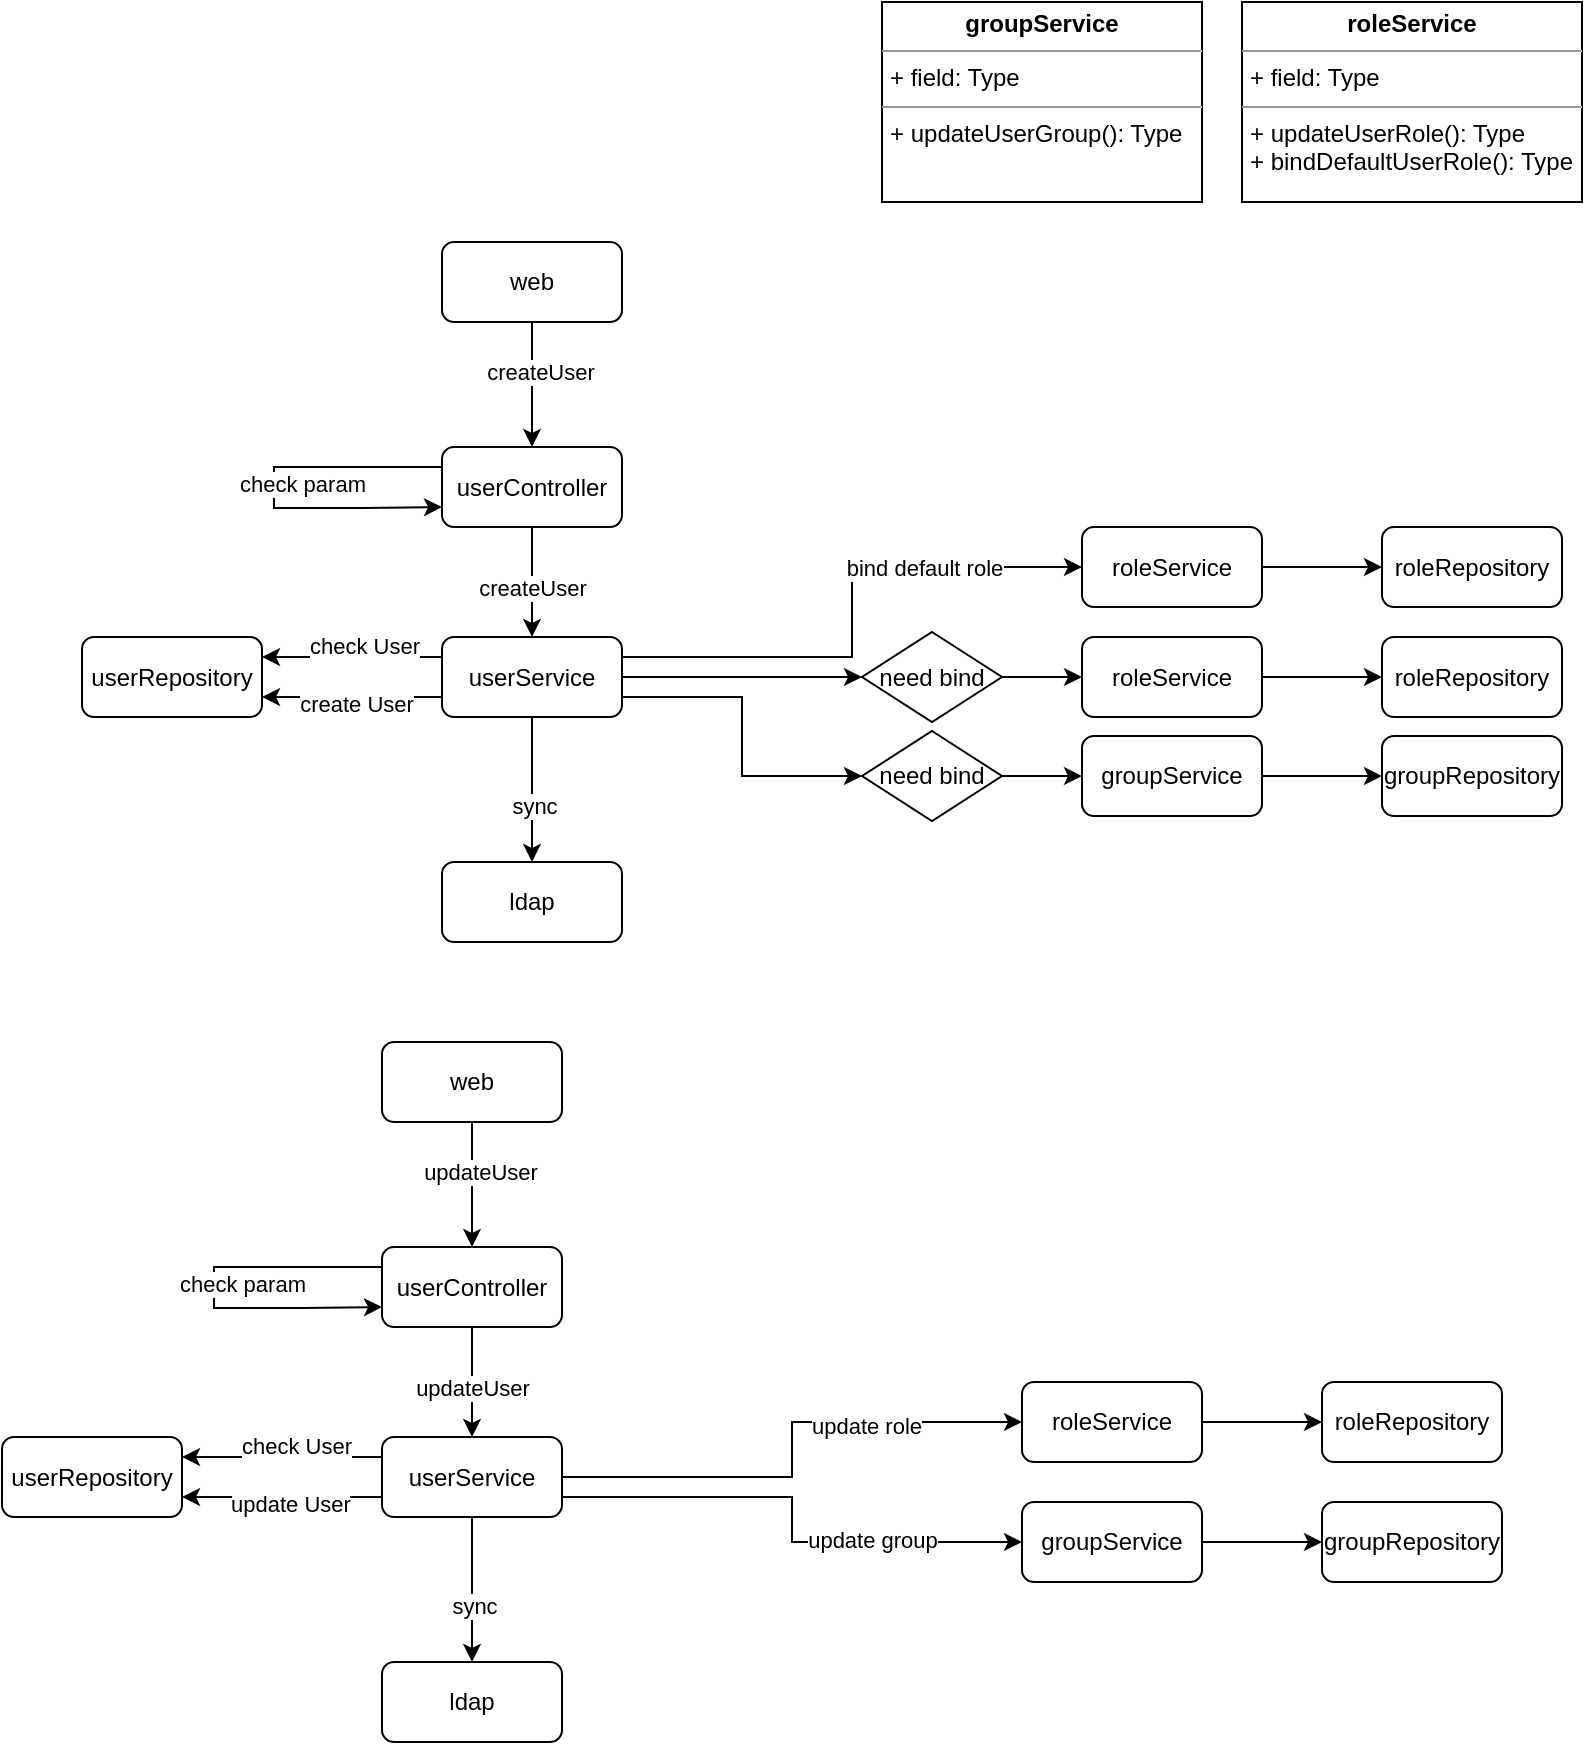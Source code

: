 <mxfile version="16.2.2" type="github">
  <diagram id="Lecb5YTUXgQ9bfZf-A8x" name="Page-1">
    <mxGraphModel dx="1132" dy="634" grid="1" gridSize="10" guides="1" tooltips="1" connect="1" arrows="1" fold="1" page="1" pageScale="1" pageWidth="827" pageHeight="1169" math="0" shadow="0">
      <root>
        <mxCell id="0" />
        <mxCell id="1" parent="0" />
        <mxCell id="Gfb8r4W2IXasRSdZ64gj-90" value="" style="group" vertex="1" connectable="0" parent="1">
          <mxGeometry x="50" y="130" width="740" height="350" as="geometry" />
        </mxCell>
        <mxCell id="Gfb8r4W2IXasRSdZ64gj-1" value="web" style="rounded=1;whiteSpace=wrap;html=1;" vertex="1" parent="Gfb8r4W2IXasRSdZ64gj-90">
          <mxGeometry x="180" width="90" height="40" as="geometry" />
        </mxCell>
        <mxCell id="Gfb8r4W2IXasRSdZ64gj-68" style="edgeStyle=orthogonalEdgeStyle;rounded=0;orthogonalLoop=1;jettySize=auto;html=1;exitX=0;exitY=0.25;exitDx=0;exitDy=0;entryX=0;entryY=0.75;entryDx=0;entryDy=0;" edge="1" parent="Gfb8r4W2IXasRSdZ64gj-90" source="Gfb8r4W2IXasRSdZ64gj-2" target="Gfb8r4W2IXasRSdZ64gj-2">
          <mxGeometry relative="1" as="geometry">
            <mxPoint x="140" y="110" as="targetPoint" />
            <mxPoint x="95" y="110" as="sourcePoint" />
            <Array as="points">
              <mxPoint x="96" y="113" />
              <mxPoint x="96" y="133" />
              <mxPoint x="140" y="133" />
            </Array>
          </mxGeometry>
        </mxCell>
        <mxCell id="Gfb8r4W2IXasRSdZ64gj-69" value="check param" style="edgeLabel;html=1;align=center;verticalAlign=middle;resizable=0;points=[];" vertex="1" connectable="0" parent="Gfb8r4W2IXasRSdZ64gj-68">
          <mxGeometry x="-0.204" y="-3" relative="1" as="geometry">
            <mxPoint x="5" y="11" as="offset" />
          </mxGeometry>
        </mxCell>
        <mxCell id="Gfb8r4W2IXasRSdZ64gj-2" value="userController" style="rounded=1;whiteSpace=wrap;html=1;" vertex="1" parent="Gfb8r4W2IXasRSdZ64gj-90">
          <mxGeometry x="180" y="102.5" width="90" height="40" as="geometry" />
        </mxCell>
        <mxCell id="Gfb8r4W2IXasRSdZ64gj-3" style="edgeStyle=orthogonalEdgeStyle;rounded=0;orthogonalLoop=1;jettySize=auto;html=1;exitX=0.5;exitY=1;exitDx=0;exitDy=0;entryX=0.5;entryY=0;entryDx=0;entryDy=0;" edge="1" parent="Gfb8r4W2IXasRSdZ64gj-90" source="Gfb8r4W2IXasRSdZ64gj-1" target="Gfb8r4W2IXasRSdZ64gj-2">
          <mxGeometry relative="1" as="geometry" />
        </mxCell>
        <mxCell id="Gfb8r4W2IXasRSdZ64gj-4" value="createUser" style="edgeLabel;html=1;align=center;verticalAlign=middle;resizable=0;points=[];" vertex="1" connectable="0" parent="Gfb8r4W2IXasRSdZ64gj-3">
          <mxGeometry x="-0.21" relative="1" as="geometry">
            <mxPoint x="4" as="offset" />
          </mxGeometry>
        </mxCell>
        <mxCell id="Gfb8r4W2IXasRSdZ64gj-5" value="userService" style="rounded=1;whiteSpace=wrap;html=1;" vertex="1" parent="Gfb8r4W2IXasRSdZ64gj-90">
          <mxGeometry x="180" y="197.5" width="90" height="40" as="geometry" />
        </mxCell>
        <mxCell id="Gfb8r4W2IXasRSdZ64gj-6" style="edgeStyle=orthogonalEdgeStyle;rounded=0;orthogonalLoop=1;jettySize=auto;html=1;exitX=0.5;exitY=1;exitDx=0;exitDy=0;" edge="1" parent="Gfb8r4W2IXasRSdZ64gj-90" source="Gfb8r4W2IXasRSdZ64gj-2" target="Gfb8r4W2IXasRSdZ64gj-5">
          <mxGeometry relative="1" as="geometry" />
        </mxCell>
        <mxCell id="Gfb8r4W2IXasRSdZ64gj-10" value="createUser" style="edgeLabel;html=1;align=center;verticalAlign=middle;resizable=0;points=[];" vertex="1" connectable="0" parent="Gfb8r4W2IXasRSdZ64gj-6">
          <mxGeometry x="0.226" y="-3" relative="1" as="geometry">
            <mxPoint x="3" y="-3" as="offset" />
          </mxGeometry>
        </mxCell>
        <mxCell id="Gfb8r4W2IXasRSdZ64gj-11" value="userRepository" style="rounded=1;whiteSpace=wrap;html=1;" vertex="1" parent="Gfb8r4W2IXasRSdZ64gj-90">
          <mxGeometry y="197.5" width="90" height="40" as="geometry" />
        </mxCell>
        <mxCell id="Gfb8r4W2IXasRSdZ64gj-18" style="edgeStyle=orthogonalEdgeStyle;rounded=0;orthogonalLoop=1;jettySize=auto;html=1;exitX=0;exitY=0.25;exitDx=0;exitDy=0;entryX=1;entryY=0.25;entryDx=0;entryDy=0;" edge="1" parent="Gfb8r4W2IXasRSdZ64gj-90" source="Gfb8r4W2IXasRSdZ64gj-5" target="Gfb8r4W2IXasRSdZ64gj-11">
          <mxGeometry relative="1" as="geometry">
            <mxPoint x="433" y="220" as="targetPoint" />
          </mxGeometry>
        </mxCell>
        <mxCell id="Gfb8r4W2IXasRSdZ64gj-19" value="check User" style="edgeLabel;html=1;align=center;verticalAlign=middle;resizable=0;points=[];" vertex="1" connectable="0" parent="Gfb8r4W2IXasRSdZ64gj-18">
          <mxGeometry x="-0.19" relative="1" as="geometry">
            <mxPoint x="-3" y="-6" as="offset" />
          </mxGeometry>
        </mxCell>
        <mxCell id="Gfb8r4W2IXasRSdZ64gj-20" style="edgeStyle=orthogonalEdgeStyle;rounded=0;orthogonalLoop=1;jettySize=auto;html=1;exitX=0;exitY=0.75;exitDx=0;exitDy=0;entryX=1;entryY=0.75;entryDx=0;entryDy=0;" edge="1" parent="Gfb8r4W2IXasRSdZ64gj-90" source="Gfb8r4W2IXasRSdZ64gj-5" target="Gfb8r4W2IXasRSdZ64gj-11">
          <mxGeometry relative="1" as="geometry" />
        </mxCell>
        <mxCell id="Gfb8r4W2IXasRSdZ64gj-21" value="create User" style="edgeLabel;html=1;align=center;verticalAlign=middle;resizable=0;points=[];" vertex="1" connectable="0" parent="Gfb8r4W2IXasRSdZ64gj-20">
          <mxGeometry x="-0.35" y="-2" relative="1" as="geometry">
            <mxPoint x="-14" y="5" as="offset" />
          </mxGeometry>
        </mxCell>
        <mxCell id="Gfb8r4W2IXasRSdZ64gj-24" value="roleService" style="rounded=1;whiteSpace=wrap;html=1;" vertex="1" parent="Gfb8r4W2IXasRSdZ64gj-90">
          <mxGeometry x="500" y="142.5" width="90" height="40" as="geometry" />
        </mxCell>
        <mxCell id="Gfb8r4W2IXasRSdZ64gj-79" style="edgeStyle=orthogonalEdgeStyle;rounded=0;orthogonalLoop=1;jettySize=auto;html=1;exitX=1;exitY=0.25;exitDx=0;exitDy=0;entryX=0;entryY=0.5;entryDx=0;entryDy=0;" edge="1" parent="Gfb8r4W2IXasRSdZ64gj-90" source="Gfb8r4W2IXasRSdZ64gj-5" target="Gfb8r4W2IXasRSdZ64gj-24">
          <mxGeometry relative="1" as="geometry" />
        </mxCell>
        <mxCell id="Gfb8r4W2IXasRSdZ64gj-83" value="bind default role" style="edgeLabel;html=1;align=center;verticalAlign=middle;resizable=0;points=[];" vertex="1" connectable="0" parent="Gfb8r4W2IXasRSdZ64gj-79">
          <mxGeometry x="0.422" relative="1" as="geometry">
            <mxPoint as="offset" />
          </mxGeometry>
        </mxCell>
        <mxCell id="Gfb8r4W2IXasRSdZ64gj-46" value="ldap" style="rounded=1;whiteSpace=wrap;html=1;" vertex="1" parent="Gfb8r4W2IXasRSdZ64gj-90">
          <mxGeometry x="180" y="310" width="90" height="40" as="geometry" />
        </mxCell>
        <mxCell id="Gfb8r4W2IXasRSdZ64gj-74" style="edgeStyle=orthogonalEdgeStyle;rounded=0;orthogonalLoop=1;jettySize=auto;html=1;exitX=0.5;exitY=1;exitDx=0;exitDy=0;" edge="1" parent="Gfb8r4W2IXasRSdZ64gj-90" source="Gfb8r4W2IXasRSdZ64gj-5" target="Gfb8r4W2IXasRSdZ64gj-46">
          <mxGeometry relative="1" as="geometry">
            <Array as="points">
              <mxPoint x="225" y="280" />
              <mxPoint x="225" y="280" />
            </Array>
          </mxGeometry>
        </mxCell>
        <mxCell id="Gfb8r4W2IXasRSdZ64gj-76" value="sync" style="edgeLabel;html=1;align=center;verticalAlign=middle;resizable=0;points=[];" vertex="1" connectable="0" parent="Gfb8r4W2IXasRSdZ64gj-74">
          <mxGeometry x="0.223" y="1" relative="1" as="geometry">
            <mxPoint as="offset" />
          </mxGeometry>
        </mxCell>
        <mxCell id="Gfb8r4W2IXasRSdZ64gj-52" value="groupService" style="rounded=1;whiteSpace=wrap;html=1;" vertex="1" parent="Gfb8r4W2IXasRSdZ64gj-90">
          <mxGeometry x="500" y="247" width="90" height="40" as="geometry" />
        </mxCell>
        <mxCell id="Gfb8r4W2IXasRSdZ64gj-53" value="roleService" style="rounded=1;whiteSpace=wrap;html=1;" vertex="1" parent="Gfb8r4W2IXasRSdZ64gj-90">
          <mxGeometry x="500" y="197.5" width="90" height="40" as="geometry" />
        </mxCell>
        <mxCell id="Gfb8r4W2IXasRSdZ64gj-80" style="edgeStyle=orthogonalEdgeStyle;rounded=0;orthogonalLoop=1;jettySize=auto;html=1;exitX=1;exitY=0.5;exitDx=0;exitDy=0;entryX=0;entryY=0.5;entryDx=0;entryDy=0;" edge="1" parent="Gfb8r4W2IXasRSdZ64gj-90" source="Gfb8r4W2IXasRSdZ64gj-59" target="Gfb8r4W2IXasRSdZ64gj-53">
          <mxGeometry relative="1" as="geometry" />
        </mxCell>
        <mxCell id="Gfb8r4W2IXasRSdZ64gj-59" value="need bind" style="rhombus;whiteSpace=wrap;html=1;" vertex="1" parent="Gfb8r4W2IXasRSdZ64gj-90">
          <mxGeometry x="390" y="195" width="70" height="45" as="geometry" />
        </mxCell>
        <mxCell id="Gfb8r4W2IXasRSdZ64gj-81" style="edgeStyle=orthogonalEdgeStyle;rounded=0;orthogonalLoop=1;jettySize=auto;html=1;exitX=1;exitY=0.5;exitDx=0;exitDy=0;entryX=0;entryY=0.5;entryDx=0;entryDy=0;" edge="1" parent="Gfb8r4W2IXasRSdZ64gj-90" source="Gfb8r4W2IXasRSdZ64gj-5" target="Gfb8r4W2IXasRSdZ64gj-59">
          <mxGeometry relative="1" as="geometry" />
        </mxCell>
        <mxCell id="Gfb8r4W2IXasRSdZ64gj-66" style="edgeStyle=orthogonalEdgeStyle;rounded=0;orthogonalLoop=1;jettySize=auto;html=1;exitX=1;exitY=0.5;exitDx=0;exitDy=0;" edge="1" parent="Gfb8r4W2IXasRSdZ64gj-90" source="Gfb8r4W2IXasRSdZ64gj-64" target="Gfb8r4W2IXasRSdZ64gj-52">
          <mxGeometry relative="1" as="geometry" />
        </mxCell>
        <mxCell id="Gfb8r4W2IXasRSdZ64gj-64" value="need bind" style="rhombus;whiteSpace=wrap;html=1;" vertex="1" parent="Gfb8r4W2IXasRSdZ64gj-90">
          <mxGeometry x="390" y="244.5" width="70" height="45" as="geometry" />
        </mxCell>
        <mxCell id="Gfb8r4W2IXasRSdZ64gj-82" style="edgeStyle=orthogonalEdgeStyle;rounded=0;orthogonalLoop=1;jettySize=auto;html=1;exitX=1;exitY=0.75;exitDx=0;exitDy=0;entryX=0;entryY=0.5;entryDx=0;entryDy=0;" edge="1" parent="Gfb8r4W2IXasRSdZ64gj-90" source="Gfb8r4W2IXasRSdZ64gj-5" target="Gfb8r4W2IXasRSdZ64gj-64">
          <mxGeometry relative="1" as="geometry" />
        </mxCell>
        <mxCell id="Gfb8r4W2IXasRSdZ64gj-84" value="roleRepository" style="rounded=1;whiteSpace=wrap;html=1;" vertex="1" parent="Gfb8r4W2IXasRSdZ64gj-90">
          <mxGeometry x="650" y="142.5" width="90" height="40" as="geometry" />
        </mxCell>
        <mxCell id="Gfb8r4W2IXasRSdZ64gj-85" style="edgeStyle=orthogonalEdgeStyle;rounded=0;orthogonalLoop=1;jettySize=auto;html=1;exitX=1;exitY=0.5;exitDx=0;exitDy=0;entryX=0;entryY=0.5;entryDx=0;entryDy=0;" edge="1" parent="Gfb8r4W2IXasRSdZ64gj-90" source="Gfb8r4W2IXasRSdZ64gj-24" target="Gfb8r4W2IXasRSdZ64gj-84">
          <mxGeometry relative="1" as="geometry">
            <Array as="points">
              <mxPoint x="620" y="163" />
              <mxPoint x="620" y="163" />
            </Array>
          </mxGeometry>
        </mxCell>
        <mxCell id="Gfb8r4W2IXasRSdZ64gj-86" value="roleRepository" style="rounded=1;whiteSpace=wrap;html=1;" vertex="1" parent="Gfb8r4W2IXasRSdZ64gj-90">
          <mxGeometry x="650" y="197.5" width="90" height="40" as="geometry" />
        </mxCell>
        <mxCell id="Gfb8r4W2IXasRSdZ64gj-87" style="edgeStyle=orthogonalEdgeStyle;rounded=0;orthogonalLoop=1;jettySize=auto;html=1;exitX=1;exitY=0.5;exitDx=0;exitDy=0;entryX=0;entryY=0.5;entryDx=0;entryDy=0;" edge="1" parent="Gfb8r4W2IXasRSdZ64gj-90" source="Gfb8r4W2IXasRSdZ64gj-53" target="Gfb8r4W2IXasRSdZ64gj-86">
          <mxGeometry relative="1" as="geometry" />
        </mxCell>
        <mxCell id="Gfb8r4W2IXasRSdZ64gj-88" value="groupRepository" style="rounded=1;whiteSpace=wrap;html=1;" vertex="1" parent="Gfb8r4W2IXasRSdZ64gj-90">
          <mxGeometry x="650" y="247" width="90" height="40" as="geometry" />
        </mxCell>
        <mxCell id="Gfb8r4W2IXasRSdZ64gj-89" style="edgeStyle=orthogonalEdgeStyle;rounded=0;orthogonalLoop=1;jettySize=auto;html=1;exitX=1;exitY=0.5;exitDx=0;exitDy=0;" edge="1" parent="Gfb8r4W2IXasRSdZ64gj-90" source="Gfb8r4W2IXasRSdZ64gj-52" target="Gfb8r4W2IXasRSdZ64gj-88">
          <mxGeometry relative="1" as="geometry" />
        </mxCell>
        <mxCell id="Gfb8r4W2IXasRSdZ64gj-91" value="&lt;p style=&quot;margin: 0px ; margin-top: 4px ; text-align: center&quot;&gt;&lt;b&gt;groupService&lt;/b&gt;&lt;/p&gt;&lt;hr size=&quot;1&quot;&gt;&lt;p style=&quot;margin: 0px ; margin-left: 4px&quot;&gt;+ field: Type&lt;/p&gt;&lt;hr size=&quot;1&quot;&gt;&lt;p style=&quot;margin: 0px ; margin-left: 4px&quot;&gt;+ updateUserGroup(): Type&lt;/p&gt;" style="verticalAlign=top;align=left;overflow=fill;fontSize=12;fontFamily=Helvetica;html=1;" vertex="1" parent="1">
          <mxGeometry x="450" y="10" width="160" height="100" as="geometry" />
        </mxCell>
        <mxCell id="Gfb8r4W2IXasRSdZ64gj-50" value="&lt;p style=&quot;margin: 0px ; margin-top: 4px ; text-align: center&quot;&gt;&lt;b&gt;roleService&lt;/b&gt;&lt;/p&gt;&lt;hr size=&quot;1&quot;&gt;&lt;p style=&quot;margin: 0px ; margin-left: 4px&quot;&gt;+ field: Type&lt;/p&gt;&lt;hr size=&quot;1&quot;&gt;&lt;p style=&quot;margin: 0px ; margin-left: 4px&quot;&gt;+ updateUserRole(): Type&lt;/p&gt;&lt;p style=&quot;margin: 0px ; margin-left: 4px&quot;&gt;+ bindDefaultUserRole(): Type&lt;br&gt;&lt;/p&gt;" style="verticalAlign=top;align=left;overflow=fill;fontSize=12;fontFamily=Helvetica;html=1;" vertex="1" parent="1">
          <mxGeometry x="630" y="10" width="170" height="100" as="geometry" />
        </mxCell>
        <mxCell id="Gfb8r4W2IXasRSdZ64gj-130" value="" style="group" vertex="1" connectable="0" parent="1">
          <mxGeometry x="10" y="530" width="750" height="350" as="geometry" />
        </mxCell>
        <mxCell id="Gfb8r4W2IXasRSdZ64gj-93" value="web" style="rounded=1;whiteSpace=wrap;html=1;" vertex="1" parent="Gfb8r4W2IXasRSdZ64gj-130">
          <mxGeometry x="190" width="90" height="40" as="geometry" />
        </mxCell>
        <mxCell id="Gfb8r4W2IXasRSdZ64gj-94" style="edgeStyle=orthogonalEdgeStyle;rounded=0;orthogonalLoop=1;jettySize=auto;html=1;exitX=0;exitY=0.25;exitDx=0;exitDy=0;entryX=0;entryY=0.75;entryDx=0;entryDy=0;" edge="1" parent="Gfb8r4W2IXasRSdZ64gj-130" source="Gfb8r4W2IXasRSdZ64gj-96" target="Gfb8r4W2IXasRSdZ64gj-96">
          <mxGeometry relative="1" as="geometry">
            <mxPoint x="150" y="110" as="targetPoint" />
            <mxPoint x="105" y="110" as="sourcePoint" />
            <Array as="points">
              <mxPoint x="106" y="113" />
              <mxPoint x="106" y="133" />
              <mxPoint x="150" y="133" />
            </Array>
          </mxGeometry>
        </mxCell>
        <mxCell id="Gfb8r4W2IXasRSdZ64gj-95" value="check param" style="edgeLabel;html=1;align=center;verticalAlign=middle;resizable=0;points=[];" vertex="1" connectable="0" parent="Gfb8r4W2IXasRSdZ64gj-94">
          <mxGeometry x="-0.204" y="-3" relative="1" as="geometry">
            <mxPoint x="5" y="11" as="offset" />
          </mxGeometry>
        </mxCell>
        <mxCell id="Gfb8r4W2IXasRSdZ64gj-96" value="userController" style="rounded=1;whiteSpace=wrap;html=1;" vertex="1" parent="Gfb8r4W2IXasRSdZ64gj-130">
          <mxGeometry x="190" y="102.5" width="90" height="40" as="geometry" />
        </mxCell>
        <mxCell id="Gfb8r4W2IXasRSdZ64gj-97" style="edgeStyle=orthogonalEdgeStyle;rounded=0;orthogonalLoop=1;jettySize=auto;html=1;exitX=0.5;exitY=1;exitDx=0;exitDy=0;entryX=0.5;entryY=0;entryDx=0;entryDy=0;" edge="1" parent="Gfb8r4W2IXasRSdZ64gj-130" source="Gfb8r4W2IXasRSdZ64gj-93" target="Gfb8r4W2IXasRSdZ64gj-96">
          <mxGeometry relative="1" as="geometry" />
        </mxCell>
        <mxCell id="Gfb8r4W2IXasRSdZ64gj-98" value="updateUser" style="edgeLabel;html=1;align=center;verticalAlign=middle;resizable=0;points=[];" vertex="1" connectable="0" parent="Gfb8r4W2IXasRSdZ64gj-97">
          <mxGeometry x="-0.21" relative="1" as="geometry">
            <mxPoint x="4" as="offset" />
          </mxGeometry>
        </mxCell>
        <mxCell id="Gfb8r4W2IXasRSdZ64gj-99" value="userService" style="rounded=1;whiteSpace=wrap;html=1;" vertex="1" parent="Gfb8r4W2IXasRSdZ64gj-130">
          <mxGeometry x="190" y="197.5" width="90" height="40" as="geometry" />
        </mxCell>
        <mxCell id="Gfb8r4W2IXasRSdZ64gj-100" style="edgeStyle=orthogonalEdgeStyle;rounded=0;orthogonalLoop=1;jettySize=auto;html=1;exitX=0.5;exitY=1;exitDx=0;exitDy=0;" edge="1" parent="Gfb8r4W2IXasRSdZ64gj-130" source="Gfb8r4W2IXasRSdZ64gj-96" target="Gfb8r4W2IXasRSdZ64gj-99">
          <mxGeometry relative="1" as="geometry" />
        </mxCell>
        <mxCell id="Gfb8r4W2IXasRSdZ64gj-101" value="updateUser" style="edgeLabel;html=1;align=center;verticalAlign=middle;resizable=0;points=[];" vertex="1" connectable="0" parent="Gfb8r4W2IXasRSdZ64gj-100">
          <mxGeometry x="0.226" y="-3" relative="1" as="geometry">
            <mxPoint x="3" y="-3" as="offset" />
          </mxGeometry>
        </mxCell>
        <mxCell id="Gfb8r4W2IXasRSdZ64gj-102" value="userRepository" style="rounded=1;whiteSpace=wrap;html=1;" vertex="1" parent="Gfb8r4W2IXasRSdZ64gj-130">
          <mxGeometry y="197.5" width="90" height="40" as="geometry" />
        </mxCell>
        <mxCell id="Gfb8r4W2IXasRSdZ64gj-103" style="edgeStyle=orthogonalEdgeStyle;rounded=0;orthogonalLoop=1;jettySize=auto;html=1;exitX=0;exitY=0.25;exitDx=0;exitDy=0;entryX=1;entryY=0.25;entryDx=0;entryDy=0;" edge="1" parent="Gfb8r4W2IXasRSdZ64gj-130" source="Gfb8r4W2IXasRSdZ64gj-99" target="Gfb8r4W2IXasRSdZ64gj-102">
          <mxGeometry relative="1" as="geometry">
            <mxPoint x="443" y="220" as="targetPoint" />
          </mxGeometry>
        </mxCell>
        <mxCell id="Gfb8r4W2IXasRSdZ64gj-104" value="check User" style="edgeLabel;html=1;align=center;verticalAlign=middle;resizable=0;points=[];" vertex="1" connectable="0" parent="Gfb8r4W2IXasRSdZ64gj-103">
          <mxGeometry x="-0.19" relative="1" as="geometry">
            <mxPoint x="-3" y="-6" as="offset" />
          </mxGeometry>
        </mxCell>
        <mxCell id="Gfb8r4W2IXasRSdZ64gj-105" style="edgeStyle=orthogonalEdgeStyle;rounded=0;orthogonalLoop=1;jettySize=auto;html=1;exitX=0;exitY=0.75;exitDx=0;exitDy=0;entryX=1;entryY=0.75;entryDx=0;entryDy=0;" edge="1" parent="Gfb8r4W2IXasRSdZ64gj-130" source="Gfb8r4W2IXasRSdZ64gj-99" target="Gfb8r4W2IXasRSdZ64gj-102">
          <mxGeometry relative="1" as="geometry" />
        </mxCell>
        <mxCell id="Gfb8r4W2IXasRSdZ64gj-106" value="update User" style="edgeLabel;html=1;align=center;verticalAlign=middle;resizable=0;points=[];" vertex="1" connectable="0" parent="Gfb8r4W2IXasRSdZ64gj-105">
          <mxGeometry x="-0.35" y="-2" relative="1" as="geometry">
            <mxPoint x="-14" y="5" as="offset" />
          </mxGeometry>
        </mxCell>
        <mxCell id="Gfb8r4W2IXasRSdZ64gj-110" value="ldap" style="rounded=1;whiteSpace=wrap;html=1;" vertex="1" parent="Gfb8r4W2IXasRSdZ64gj-130">
          <mxGeometry x="190" y="310" width="90" height="40" as="geometry" />
        </mxCell>
        <mxCell id="Gfb8r4W2IXasRSdZ64gj-111" style="edgeStyle=orthogonalEdgeStyle;rounded=0;orthogonalLoop=1;jettySize=auto;html=1;exitX=0.5;exitY=1;exitDx=0;exitDy=0;" edge="1" parent="Gfb8r4W2IXasRSdZ64gj-130" source="Gfb8r4W2IXasRSdZ64gj-99" target="Gfb8r4W2IXasRSdZ64gj-110">
          <mxGeometry relative="1" as="geometry">
            <Array as="points">
              <mxPoint x="235" y="280" />
              <mxPoint x="235" y="280" />
            </Array>
          </mxGeometry>
        </mxCell>
        <mxCell id="Gfb8r4W2IXasRSdZ64gj-112" value="sync" style="edgeLabel;html=1;align=center;verticalAlign=middle;resizable=0;points=[];" vertex="1" connectable="0" parent="Gfb8r4W2IXasRSdZ64gj-111">
          <mxGeometry x="0.223" y="1" relative="1" as="geometry">
            <mxPoint as="offset" />
          </mxGeometry>
        </mxCell>
        <mxCell id="Gfb8r4W2IXasRSdZ64gj-113" value="groupService" style="rounded=1;whiteSpace=wrap;html=1;" vertex="1" parent="Gfb8r4W2IXasRSdZ64gj-130">
          <mxGeometry x="510" y="230" width="90" height="40" as="geometry" />
        </mxCell>
        <mxCell id="Gfb8r4W2IXasRSdZ64gj-114" value="roleService" style="rounded=1;whiteSpace=wrap;html=1;" vertex="1" parent="Gfb8r4W2IXasRSdZ64gj-130">
          <mxGeometry x="510" y="170" width="90" height="40" as="geometry" />
        </mxCell>
        <mxCell id="Gfb8r4W2IXasRSdZ64gj-117" style="edgeStyle=orthogonalEdgeStyle;rounded=0;orthogonalLoop=1;jettySize=auto;html=1;exitX=1;exitY=0.5;exitDx=0;exitDy=0;entryX=0;entryY=0.5;entryDx=0;entryDy=0;" edge="1" parent="Gfb8r4W2IXasRSdZ64gj-130" source="Gfb8r4W2IXasRSdZ64gj-99" target="Gfb8r4W2IXasRSdZ64gj-114">
          <mxGeometry relative="1" as="geometry">
            <mxPoint x="400" y="217.5" as="targetPoint" />
          </mxGeometry>
        </mxCell>
        <mxCell id="Gfb8r4W2IXasRSdZ64gj-128" value="update role" style="edgeLabel;html=1;align=center;verticalAlign=middle;resizable=0;points=[];" vertex="1" connectable="0" parent="Gfb8r4W2IXasRSdZ64gj-117">
          <mxGeometry x="0.396" y="-2" relative="1" as="geometry">
            <mxPoint as="offset" />
          </mxGeometry>
        </mxCell>
        <mxCell id="Gfb8r4W2IXasRSdZ64gj-120" style="edgeStyle=orthogonalEdgeStyle;rounded=0;orthogonalLoop=1;jettySize=auto;html=1;exitX=1;exitY=0.75;exitDx=0;exitDy=0;entryX=0;entryY=0.5;entryDx=0;entryDy=0;" edge="1" parent="Gfb8r4W2IXasRSdZ64gj-130" source="Gfb8r4W2IXasRSdZ64gj-99" target="Gfb8r4W2IXasRSdZ64gj-113">
          <mxGeometry relative="1" as="geometry">
            <mxPoint x="400" y="267" as="targetPoint" />
          </mxGeometry>
        </mxCell>
        <mxCell id="Gfb8r4W2IXasRSdZ64gj-129" value="update group" style="edgeLabel;html=1;align=center;verticalAlign=middle;resizable=0;points=[];" vertex="1" connectable="0" parent="Gfb8r4W2IXasRSdZ64gj-120">
          <mxGeometry x="0.403" y="2" relative="1" as="geometry">
            <mxPoint y="1" as="offset" />
          </mxGeometry>
        </mxCell>
        <mxCell id="Gfb8r4W2IXasRSdZ64gj-123" value="roleRepository" style="rounded=1;whiteSpace=wrap;html=1;" vertex="1" parent="Gfb8r4W2IXasRSdZ64gj-130">
          <mxGeometry x="660" y="170" width="90" height="40" as="geometry" />
        </mxCell>
        <mxCell id="Gfb8r4W2IXasRSdZ64gj-124" style="edgeStyle=orthogonalEdgeStyle;rounded=0;orthogonalLoop=1;jettySize=auto;html=1;exitX=1;exitY=0.5;exitDx=0;exitDy=0;entryX=0;entryY=0.5;entryDx=0;entryDy=0;" edge="1" parent="Gfb8r4W2IXasRSdZ64gj-130" source="Gfb8r4W2IXasRSdZ64gj-114" target="Gfb8r4W2IXasRSdZ64gj-123">
          <mxGeometry relative="1" as="geometry" />
        </mxCell>
        <mxCell id="Gfb8r4W2IXasRSdZ64gj-125" value="groupRepository" style="rounded=1;whiteSpace=wrap;html=1;" vertex="1" parent="Gfb8r4W2IXasRSdZ64gj-130">
          <mxGeometry x="660" y="230" width="90" height="40" as="geometry" />
        </mxCell>
        <mxCell id="Gfb8r4W2IXasRSdZ64gj-126" style="edgeStyle=orthogonalEdgeStyle;rounded=0;orthogonalLoop=1;jettySize=auto;html=1;exitX=1;exitY=0.5;exitDx=0;exitDy=0;" edge="1" parent="Gfb8r4W2IXasRSdZ64gj-130" source="Gfb8r4W2IXasRSdZ64gj-113" target="Gfb8r4W2IXasRSdZ64gj-125">
          <mxGeometry relative="1" as="geometry" />
        </mxCell>
      </root>
    </mxGraphModel>
  </diagram>
</mxfile>

